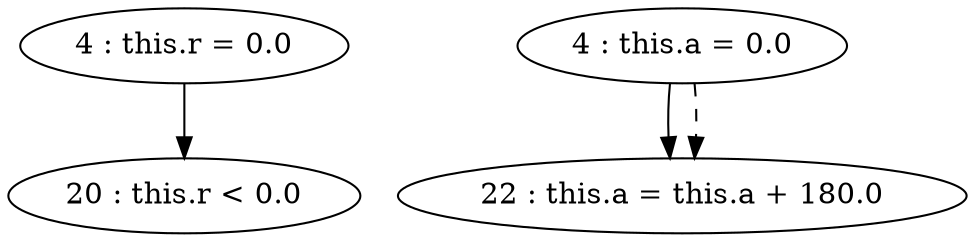 digraph G {
"4 : this.r = 0.0"
"4 : this.r = 0.0" -> "20 : this.r < 0.0"
"4 : this.a = 0.0"
"4 : this.a = 0.0" -> "22 : this.a = this.a + 180.0"
"4 : this.a = 0.0" -> "22 : this.a = this.a + 180.0" [style=dashed]
"20 : this.r < 0.0"
"22 : this.a = this.a + 180.0"
}